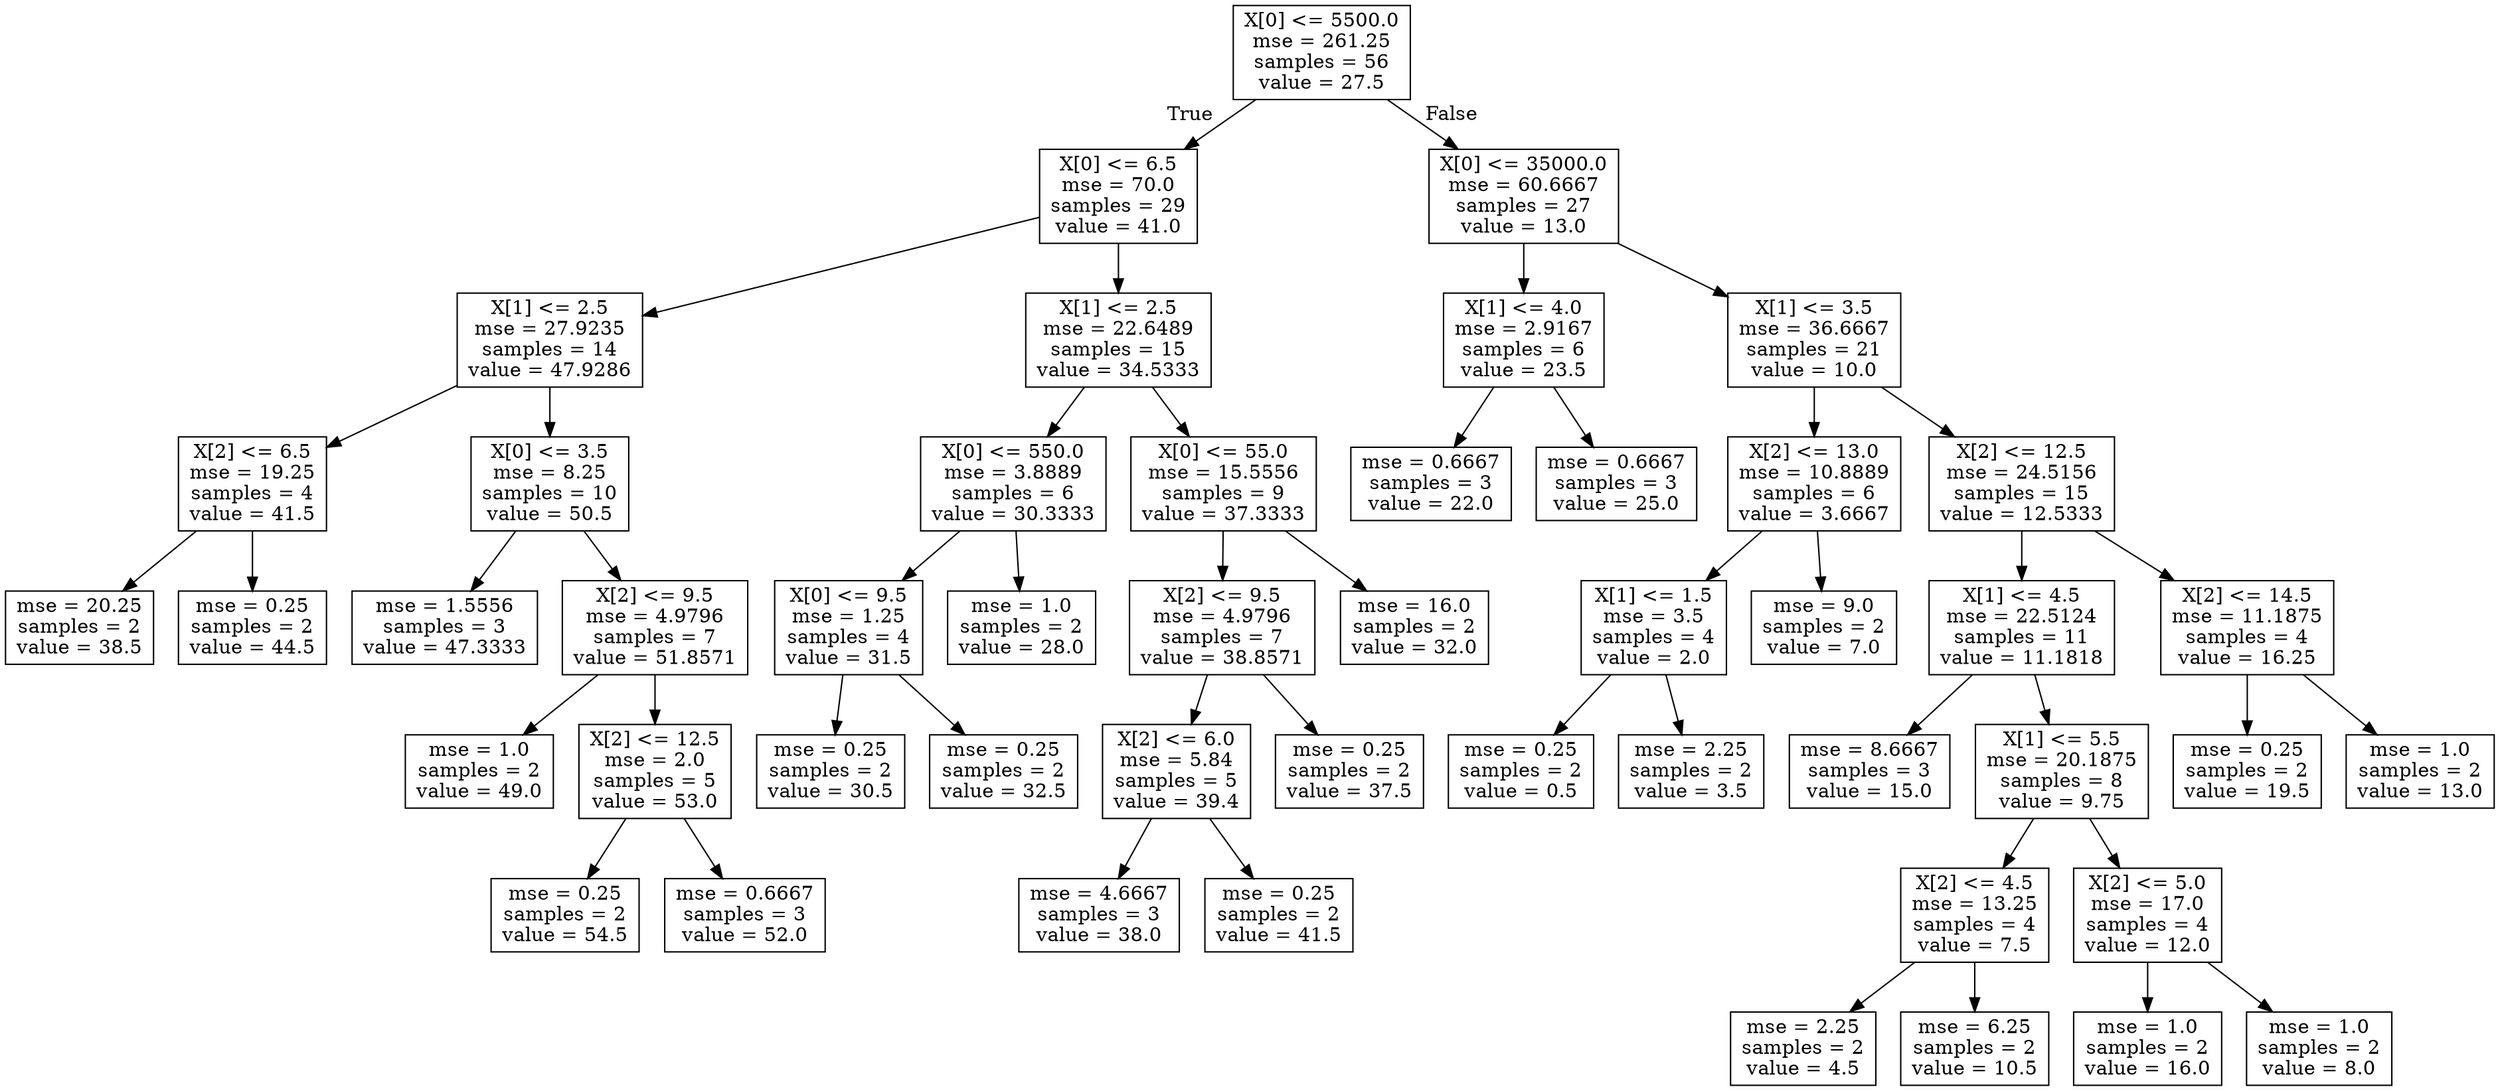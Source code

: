 digraph Tree {
node [shape=box] ;
0 [label="X[0] <= 5500.0\nmse = 261.25\nsamples = 56\nvalue = 27.5"] ;
1 [label="X[0] <= 6.5\nmse = 70.0\nsamples = 29\nvalue = 41.0"] ;
0 -> 1 [labeldistance=2.5, labelangle=45, headlabel="True"] ;
2 [label="X[1] <= 2.5\nmse = 27.9235\nsamples = 14\nvalue = 47.9286"] ;
1 -> 2 ;
3 [label="X[2] <= 6.5\nmse = 19.25\nsamples = 4\nvalue = 41.5"] ;
2 -> 3 ;
4 [label="mse = 20.25\nsamples = 2\nvalue = 38.5"] ;
3 -> 4 ;
5 [label="mse = 0.25\nsamples = 2\nvalue = 44.5"] ;
3 -> 5 ;
6 [label="X[0] <= 3.5\nmse = 8.25\nsamples = 10\nvalue = 50.5"] ;
2 -> 6 ;
7 [label="mse = 1.5556\nsamples = 3\nvalue = 47.3333"] ;
6 -> 7 ;
8 [label="X[2] <= 9.5\nmse = 4.9796\nsamples = 7\nvalue = 51.8571"] ;
6 -> 8 ;
9 [label="mse = 1.0\nsamples = 2\nvalue = 49.0"] ;
8 -> 9 ;
10 [label="X[2] <= 12.5\nmse = 2.0\nsamples = 5\nvalue = 53.0"] ;
8 -> 10 ;
11 [label="mse = 0.25\nsamples = 2\nvalue = 54.5"] ;
10 -> 11 ;
12 [label="mse = 0.6667\nsamples = 3\nvalue = 52.0"] ;
10 -> 12 ;
13 [label="X[1] <= 2.5\nmse = 22.6489\nsamples = 15\nvalue = 34.5333"] ;
1 -> 13 ;
14 [label="X[0] <= 550.0\nmse = 3.8889\nsamples = 6\nvalue = 30.3333"] ;
13 -> 14 ;
15 [label="X[0] <= 9.5\nmse = 1.25\nsamples = 4\nvalue = 31.5"] ;
14 -> 15 ;
16 [label="mse = 0.25\nsamples = 2\nvalue = 30.5"] ;
15 -> 16 ;
17 [label="mse = 0.25\nsamples = 2\nvalue = 32.5"] ;
15 -> 17 ;
18 [label="mse = 1.0\nsamples = 2\nvalue = 28.0"] ;
14 -> 18 ;
19 [label="X[0] <= 55.0\nmse = 15.5556\nsamples = 9\nvalue = 37.3333"] ;
13 -> 19 ;
20 [label="X[2] <= 9.5\nmse = 4.9796\nsamples = 7\nvalue = 38.8571"] ;
19 -> 20 ;
21 [label="X[2] <= 6.0\nmse = 5.84\nsamples = 5\nvalue = 39.4"] ;
20 -> 21 ;
22 [label="mse = 4.6667\nsamples = 3\nvalue = 38.0"] ;
21 -> 22 ;
23 [label="mse = 0.25\nsamples = 2\nvalue = 41.5"] ;
21 -> 23 ;
24 [label="mse = 0.25\nsamples = 2\nvalue = 37.5"] ;
20 -> 24 ;
25 [label="mse = 16.0\nsamples = 2\nvalue = 32.0"] ;
19 -> 25 ;
26 [label="X[0] <= 35000.0\nmse = 60.6667\nsamples = 27\nvalue = 13.0"] ;
0 -> 26 [labeldistance=2.5, labelangle=-45, headlabel="False"] ;
27 [label="X[1] <= 4.0\nmse = 2.9167\nsamples = 6\nvalue = 23.5"] ;
26 -> 27 ;
28 [label="mse = 0.6667\nsamples = 3\nvalue = 22.0"] ;
27 -> 28 ;
29 [label="mse = 0.6667\nsamples = 3\nvalue = 25.0"] ;
27 -> 29 ;
30 [label="X[1] <= 3.5\nmse = 36.6667\nsamples = 21\nvalue = 10.0"] ;
26 -> 30 ;
31 [label="X[2] <= 13.0\nmse = 10.8889\nsamples = 6\nvalue = 3.6667"] ;
30 -> 31 ;
32 [label="X[1] <= 1.5\nmse = 3.5\nsamples = 4\nvalue = 2.0"] ;
31 -> 32 ;
33 [label="mse = 0.25\nsamples = 2\nvalue = 0.5"] ;
32 -> 33 ;
34 [label="mse = 2.25\nsamples = 2\nvalue = 3.5"] ;
32 -> 34 ;
35 [label="mse = 9.0\nsamples = 2\nvalue = 7.0"] ;
31 -> 35 ;
36 [label="X[2] <= 12.5\nmse = 24.5156\nsamples = 15\nvalue = 12.5333"] ;
30 -> 36 ;
37 [label="X[1] <= 4.5\nmse = 22.5124\nsamples = 11\nvalue = 11.1818"] ;
36 -> 37 ;
38 [label="mse = 8.6667\nsamples = 3\nvalue = 15.0"] ;
37 -> 38 ;
39 [label="X[1] <= 5.5\nmse = 20.1875\nsamples = 8\nvalue = 9.75"] ;
37 -> 39 ;
40 [label="X[2] <= 4.5\nmse = 13.25\nsamples = 4\nvalue = 7.5"] ;
39 -> 40 ;
41 [label="mse = 2.25\nsamples = 2\nvalue = 4.5"] ;
40 -> 41 ;
42 [label="mse = 6.25\nsamples = 2\nvalue = 10.5"] ;
40 -> 42 ;
43 [label="X[2] <= 5.0\nmse = 17.0\nsamples = 4\nvalue = 12.0"] ;
39 -> 43 ;
44 [label="mse = 1.0\nsamples = 2\nvalue = 16.0"] ;
43 -> 44 ;
45 [label="mse = 1.0\nsamples = 2\nvalue = 8.0"] ;
43 -> 45 ;
46 [label="X[2] <= 14.5\nmse = 11.1875\nsamples = 4\nvalue = 16.25"] ;
36 -> 46 ;
47 [label="mse = 0.25\nsamples = 2\nvalue = 19.5"] ;
46 -> 47 ;
48 [label="mse = 1.0\nsamples = 2\nvalue = 13.0"] ;
46 -> 48 ;
}